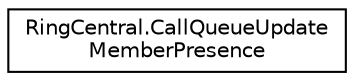 digraph "Graphical Class Hierarchy"
{
 // LATEX_PDF_SIZE
  edge [fontname="Helvetica",fontsize="10",labelfontname="Helvetica",labelfontsize="10"];
  node [fontname="Helvetica",fontsize="10",shape=record];
  rankdir="LR";
  Node0 [label="RingCentral.CallQueueUpdate\lMemberPresence",height=0.2,width=0.4,color="black", fillcolor="white", style="filled",URL="$classRingCentral_1_1CallQueueUpdateMemberPresence.html",tooltip=" "];
}
